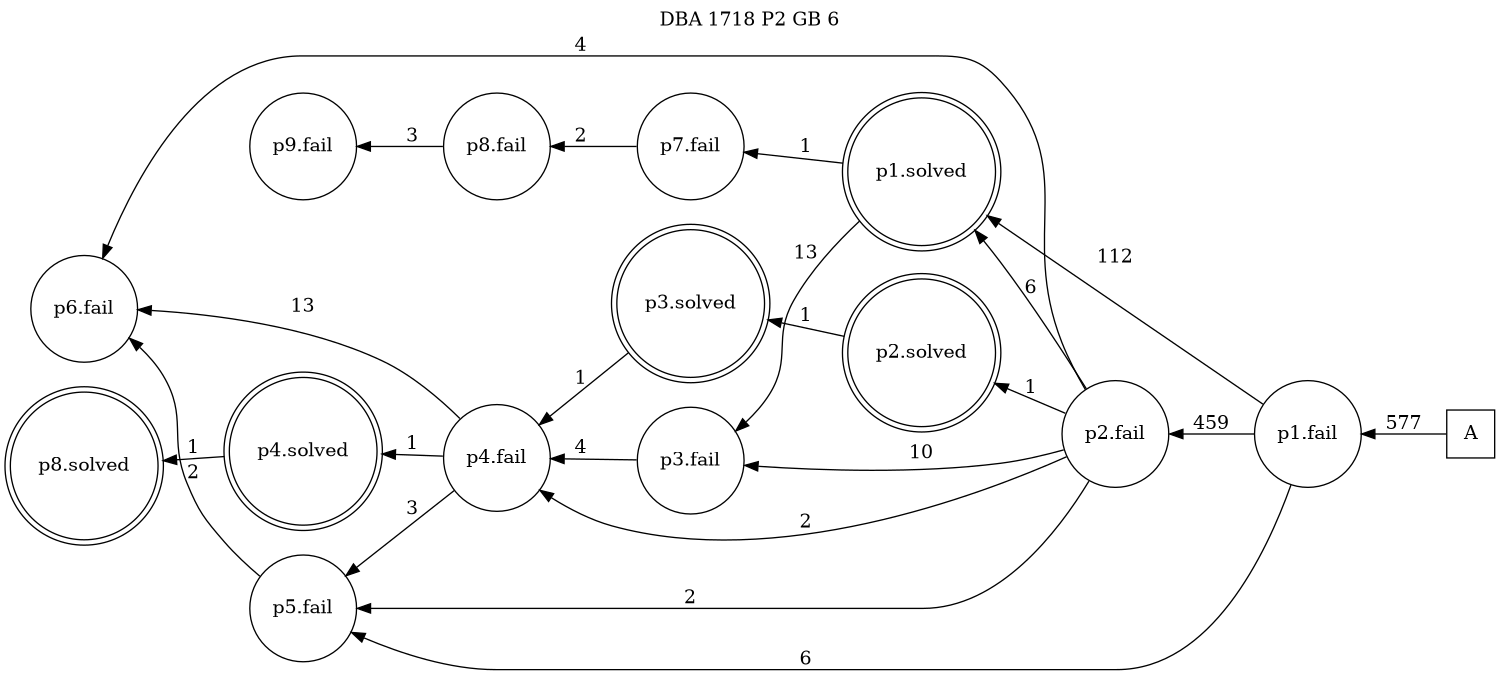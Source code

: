 digraph DBA_1718_P2_GB_6 {
labelloc="tl"
label= " DBA 1718 P2 GB 6 "
rankdir="RL";
graph [ size=" 10 , 10 !"]

"A" [shape="square" label="A"]
"p1.fail" [shape="circle" label="p1.fail"]
"p1.solved" [shape="doublecircle" label="p1.solved"]
"p2.fail" [shape="circle" label="p2.fail"]
"p3.fail" [shape="circle" label="p3.fail"]
"p4.fail" [shape="circle" label="p4.fail"]
"p5.fail" [shape="circle" label="p5.fail"]
"p6.fail" [shape="circle" label="p6.fail"]
"p7.fail" [shape="circle" label="p7.fail"]
"p8.fail" [shape="circle" label="p8.fail"]
"p9.fail" [shape="circle" label="p9.fail"]
"p2.solved" [shape="doublecircle" label="p2.solved"]
"p3.solved" [shape="doublecircle" label="p3.solved"]
"p4.solved" [shape="doublecircle" label="p4.solved"]
"p8.solved" [shape="doublecircle" label="p8.solved"]
"A" -> "p1.fail" [ label=577]
"p1.fail" -> "p1.solved" [ label=112]
"p1.fail" -> "p2.fail" [ label=459]
"p1.fail" -> "p5.fail" [ label=6]
"p1.solved" -> "p3.fail" [ label=13]
"p1.solved" -> "p7.fail" [ label=1]
"p2.fail" -> "p1.solved" [ label=6]
"p2.fail" -> "p3.fail" [ label=10]
"p2.fail" -> "p4.fail" [ label=2]
"p2.fail" -> "p5.fail" [ label=2]
"p2.fail" -> "p6.fail" [ label=4]
"p2.fail" -> "p2.solved" [ label=1]
"p3.fail" -> "p4.fail" [ label=4]
"p4.fail" -> "p5.fail" [ label=3]
"p4.fail" -> "p6.fail" [ label=13]
"p4.fail" -> "p4.solved" [ label=1]
"p5.fail" -> "p6.fail" [ label=2]
"p7.fail" -> "p8.fail" [ label=2]
"p8.fail" -> "p9.fail" [ label=3]
"p2.solved" -> "p3.solved" [ label=1]
"p3.solved" -> "p4.fail" [ label=1]
"p4.solved" -> "p8.solved" [ label=1]
}
